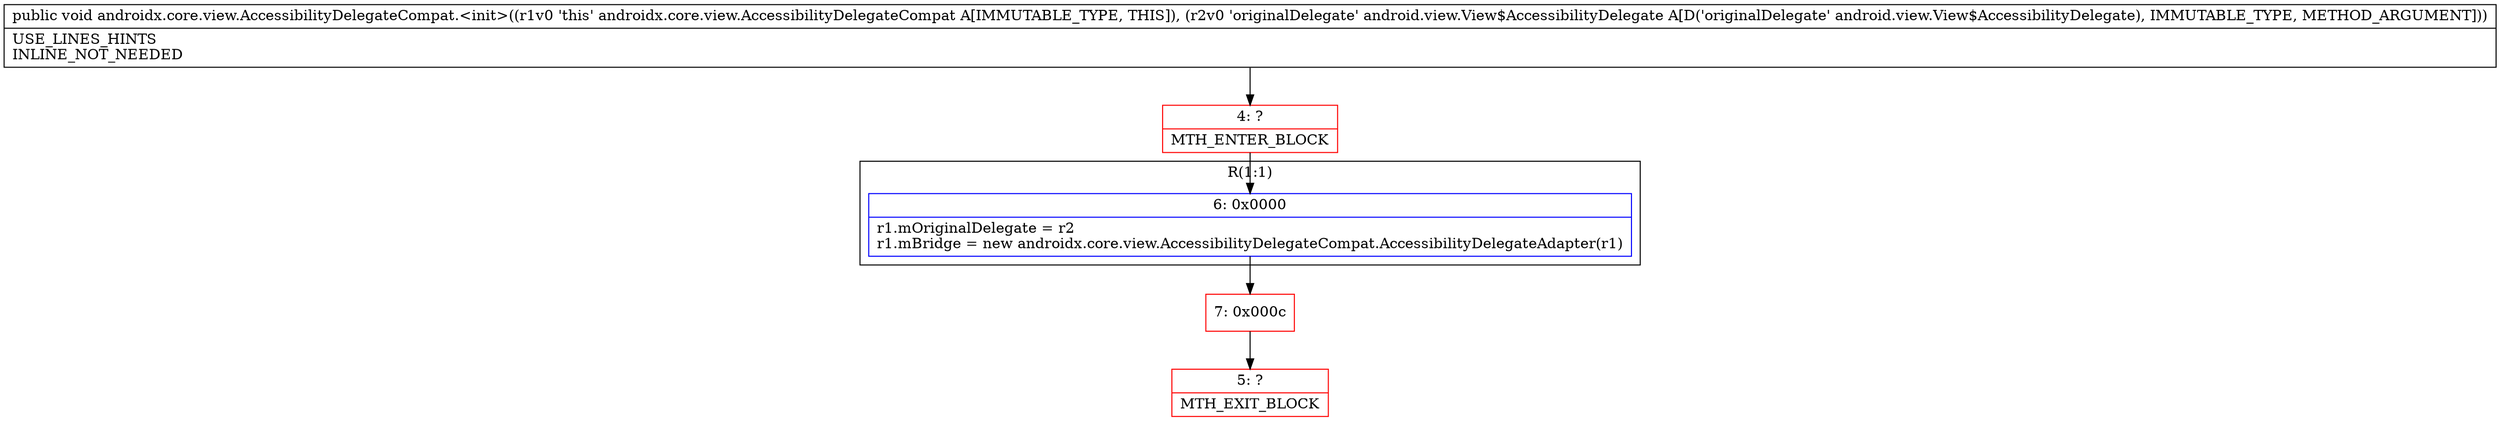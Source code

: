 digraph "CFG forandroidx.core.view.AccessibilityDelegateCompat.\<init\>(Landroid\/view\/View$AccessibilityDelegate;)V" {
subgraph cluster_Region_1425860121 {
label = "R(1:1)";
node [shape=record,color=blue];
Node_6 [shape=record,label="{6\:\ 0x0000|r1.mOriginalDelegate = r2\lr1.mBridge = new androidx.core.view.AccessibilityDelegateCompat.AccessibilityDelegateAdapter(r1)\l}"];
}
Node_4 [shape=record,color=red,label="{4\:\ ?|MTH_ENTER_BLOCK\l}"];
Node_7 [shape=record,color=red,label="{7\:\ 0x000c}"];
Node_5 [shape=record,color=red,label="{5\:\ ?|MTH_EXIT_BLOCK\l}"];
MethodNode[shape=record,label="{public void androidx.core.view.AccessibilityDelegateCompat.\<init\>((r1v0 'this' androidx.core.view.AccessibilityDelegateCompat A[IMMUTABLE_TYPE, THIS]), (r2v0 'originalDelegate' android.view.View$AccessibilityDelegate A[D('originalDelegate' android.view.View$AccessibilityDelegate), IMMUTABLE_TYPE, METHOD_ARGUMENT]))  | USE_LINES_HINTS\lINLINE_NOT_NEEDED\l}"];
MethodNode -> Node_4;Node_6 -> Node_7;
Node_4 -> Node_6;
Node_7 -> Node_5;
}

